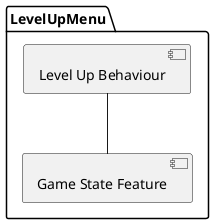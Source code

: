 @startuml

package LevelUpMenu {
    [Level Up Behaviour] as levelUpBeh
    [Game State Feature] as gameStateFeh
}
levelUpBeh -- gameStateFeh


@enduml